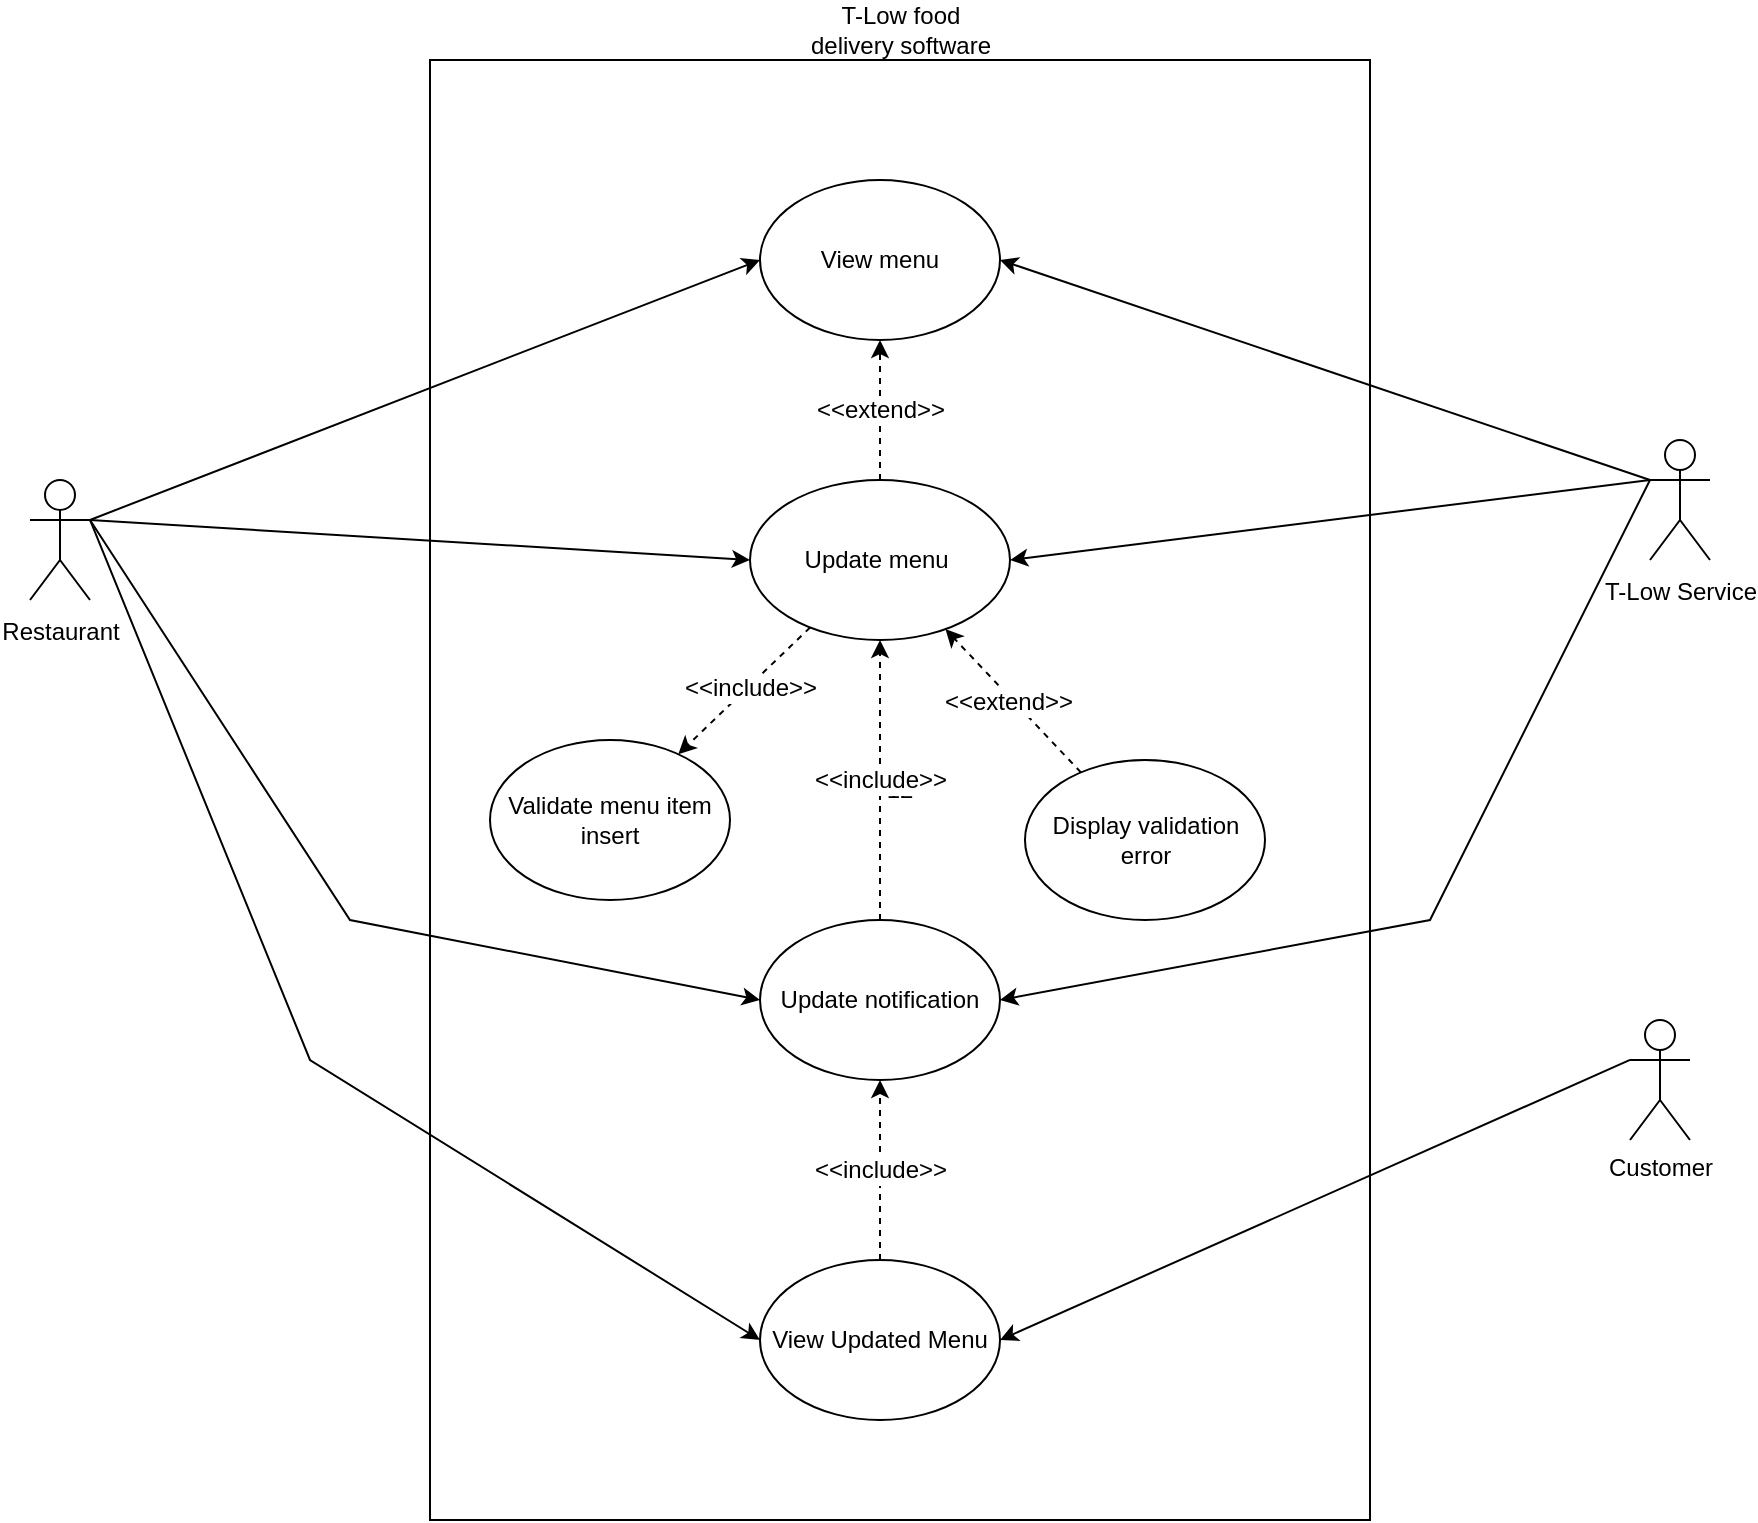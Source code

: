 <mxfile version="17.2.4" type="github">
  <diagram id="Fxfpp7fXGIrcWq5Qtdkc" name="Page-1">
    <mxGraphModel dx="946" dy="504" grid="1" gridSize="10" guides="1" tooltips="1" connect="1" arrows="1" fold="1" page="1" pageScale="1" pageWidth="850" pageHeight="1100" math="0" shadow="0">
      <root>
        <mxCell id="0" />
        <mxCell id="1" parent="0" />
        <mxCell id="_Z8c4-ehFcjaLU1eM7__-2" value="12" style="rounded=0;whiteSpace=wrap;html=1;fontSize=12;" vertex="1" parent="1">
          <mxGeometry x="320" y="50" width="470" height="730" as="geometry" />
        </mxCell>
        <mxCell id="_Z8c4-ehFcjaLU1eM7__-3" value="T-Low food&lt;br style=&quot;font-size: 12px;&quot;&gt;delivery software" style="text;html=1;strokeColor=none;fillColor=none;align=center;verticalAlign=middle;whiteSpace=wrap;rounded=0;fontSize=12;" vertex="1" parent="1">
          <mxGeometry x="507.5" y="20" width="95" height="30" as="geometry" />
        </mxCell>
        <mxCell id="_Z8c4-ehFcjaLU1eM7__-4" value="&lt;span lang=&quot;EN-US&quot; class=&quot;TextRun SCXW78511259 BCX0&quot; style=&quot;animation: 0s ease 0s 1 normal none running none; appearance: none; backface-visibility: visible; background: none 0% 0% / auto repeat scroll padding-box border-box rgba(0, 0, 0, 0); border-color: rgb(0, 0, 0); border-collapse: collapse; border-width: 0px; border-style: none; border-spacing: 0px; border-radius: 0px; box-shadow: none; box-sizing: content-box; caption-side: top; clear: none; clip: auto; content: normal; cursor: text; direction: ltr; display: inline; empty-cells: show; float: none; font-family: calibri, calibri_embeddedfont, calibri_msfontservice, sans-serif; font-size: 12px; height: auto; line-height: 18.346px; list-style: outside none disc; margin: 0px; max-height: none; max-width: none; min-height: 0px; min-width: 0px; opacity: 1; outline: rgb(0, 0, 0) none 0px; overflow: visible; overflow-wrap: break-word; padding: 0px; perspective: none; perspective-origin: 0px 0px; position: static; resize: none; speak: normal; table-layout: auto; text-align: left; text-overflow: clip; text-shadow: none; transform: none; transform-origin: 0px 0px; transform-style: flat; transition: all 0s ease 0s; unicode-bidi: normal; vertical-align: baseline; visibility: visible; width: auto; word-break: normal; z-index: auto; zoom: 1;&quot;&gt;&lt;span class=&quot;NormalTextRun SCXW78511259 BCX0&quot; style=&quot;font-size: 12px;&quot;&gt;Restaurant&lt;/span&gt;&lt;/span&gt;" style="shape=umlActor;verticalLabelPosition=bottom;verticalAlign=top;html=1;outlineConnect=0;fontSize=12;" vertex="1" parent="1">
          <mxGeometry x="120" y="260" width="30" height="60" as="geometry" />
        </mxCell>
        <mxCell id="_Z8c4-ehFcjaLU1eM7__-5" value="&lt;meta charset=&quot;utf-8&quot; style=&quot;font-size: 12px;&quot;&gt;&lt;span lang=&quot;EN-US&quot; class=&quot;TextRun BCX0 SCXW208734774&quot; style=&quot;animation: 0s ease 0s 1 normal none running none; appearance: none; backface-visibility: visible; background: none 0% 0% / auto repeat scroll padding-box border-box rgba(0, 0, 0, 0); border-color: rgb(0, 0, 0); border-collapse: collapse; border-width: 0px; border-style: none; border-spacing: 0px; border-radius: 0px; box-shadow: none; box-sizing: content-box; caption-side: top; clear: none; clip: auto; color: rgb(0, 0, 0); content: normal; cursor: text; direction: ltr; display: inline; empty-cells: show; float: none; font-family: calibri, calibri_embeddedfont, calibri_msfontservice, sans-serif; font-size: 12px; font-style: normal; font-weight: 400; height: auto; letter-spacing: normal; line-height: 18.346px; list-style: outside none disc; margin: 0px; max-height: none; max-width: none; min-height: 0px; min-width: 0px; opacity: 1; outline: rgb(0, 0, 0) none 0px; overflow: visible; overflow-wrap: break-word; padding: 0px; perspective: none; perspective-origin: 0px 0px; position: static; resize: none; speak: normal; table-layout: auto; text-align: left; text-decoration: none; text-indent: 0px; text-overflow: clip; text-shadow: none; text-transform: none; transform: none; transform-origin: 0px 0px; transform-style: flat; transition: all 0s ease 0s; unicode-bidi: normal; vertical-align: baseline; visibility: visible; width: auto; word-break: normal; word-spacing: 0px; z-index: auto; zoom: 1;&quot;&gt;&lt;span class=&quot;NormalTextRun BCX0 SCXW208734774&quot; style=&quot;font-size: 12px;&quot;&gt;T-Low Service&lt;/span&gt;&lt;/span&gt;" style="shape=umlActor;verticalLabelPosition=bottom;verticalAlign=top;html=1;outlineConnect=0;fontSize=12;" vertex="1" parent="1">
          <mxGeometry x="930" y="240" width="30" height="60" as="geometry" />
        </mxCell>
        <mxCell id="_Z8c4-ehFcjaLU1eM7__-6" value="&lt;font style=&quot;font-size: 12px;&quot;&gt;&lt;span lang=&quot;EN-US&quot; class=&quot;TextRun SCXW257819092 BCX0&quot; style=&quot;margin: 0px; padding: 0px; text-align: left; background-color: rgb(255, 255, 255); line-height: 18.346px; font-family: calibri, calibri_embeddedfont, calibri_msfontservice, sans-serif; font-size: 12px;&quot;&gt;&lt;span class=&quot;NormalTextRun SCXW257819092 BCX0&quot; style=&quot;margin: 0px; padding: 0px; font-size: 12px;&quot;&gt;Update menu&lt;/span&gt;&lt;/span&gt;&lt;span class=&quot;EOP SCXW257819092 BCX0&quot; style=&quot;margin: 0px; padding: 0px; text-align: left; background-color: rgb(255, 255, 255); line-height: 18.346px; font-family: calibri, calibri_embeddedfont, calibri_msfontservice, sans-serif; font-size: 12px;&quot;&gt;&amp;nbsp;&lt;/span&gt;&lt;/font&gt;" style="ellipse;whiteSpace=wrap;html=1;fontSize=12;" vertex="1" parent="1">
          <mxGeometry x="480" y="260" width="130" height="80" as="geometry" />
        </mxCell>
        <mxCell id="_Z8c4-ehFcjaLU1eM7__-9" value="" style="endArrow=classic;html=1;rounded=0;exitX=1;exitY=0.333;exitDx=0;exitDy=0;exitPerimeter=0;entryX=0;entryY=0.5;entryDx=0;entryDy=0;fontSize=12;" edge="1" parent="1" source="_Z8c4-ehFcjaLU1eM7__-4" target="_Z8c4-ehFcjaLU1eM7__-6">
          <mxGeometry width="50" height="50" relative="1" as="geometry">
            <mxPoint x="400" y="290" as="sourcePoint" />
            <mxPoint x="360" y="220" as="targetPoint" />
          </mxGeometry>
        </mxCell>
        <mxCell id="_Z8c4-ehFcjaLU1eM7__-11" value="" style="endArrow=classic;html=1;rounded=0;exitX=0;exitY=0.333;exitDx=0;exitDy=0;exitPerimeter=0;entryX=1;entryY=0.5;entryDx=0;entryDy=0;fontSize=12;" edge="1" parent="1" source="_Z8c4-ehFcjaLU1eM7__-5" target="_Z8c4-ehFcjaLU1eM7__-6">
          <mxGeometry width="50" height="50" relative="1" as="geometry">
            <mxPoint x="400" y="290" as="sourcePoint" />
            <mxPoint x="450" y="240" as="targetPoint" />
          </mxGeometry>
        </mxCell>
        <mxCell id="_Z8c4-ehFcjaLU1eM7__-12" value="View menu" style="ellipse;whiteSpace=wrap;html=1;fontSize=12;" vertex="1" parent="1">
          <mxGeometry x="485" y="110" width="120" height="80" as="geometry" />
        </mxCell>
        <mxCell id="_Z8c4-ehFcjaLU1eM7__-13" value="Update notification" style="ellipse;whiteSpace=wrap;html=1;fontSize=12;" vertex="1" parent="1">
          <mxGeometry x="485" y="480" width="120" height="80" as="geometry" />
        </mxCell>
        <mxCell id="_Z8c4-ehFcjaLU1eM7__-14" value="" style="endArrow=classic;html=1;rounded=0;entryX=0;entryY=0.5;entryDx=0;entryDy=0;exitX=1;exitY=0.333;exitDx=0;exitDy=0;exitPerimeter=0;fontSize=12;" edge="1" parent="1" source="_Z8c4-ehFcjaLU1eM7__-4" target="_Z8c4-ehFcjaLU1eM7__-12">
          <mxGeometry width="50" height="50" relative="1" as="geometry">
            <mxPoint x="130" y="270" as="sourcePoint" />
            <mxPoint x="450" y="250" as="targetPoint" />
          </mxGeometry>
        </mxCell>
        <mxCell id="_Z8c4-ehFcjaLU1eM7__-15" value="" style="endArrow=classic;html=1;rounded=0;entryX=1;entryY=0.5;entryDx=0;entryDy=0;exitX=0;exitY=0.333;exitDx=0;exitDy=0;exitPerimeter=0;fontSize=12;" edge="1" parent="1" source="_Z8c4-ehFcjaLU1eM7__-5" target="_Z8c4-ehFcjaLU1eM7__-12">
          <mxGeometry width="50" height="50" relative="1" as="geometry">
            <mxPoint x="730" y="230" as="sourcePoint" />
            <mxPoint x="450" y="250" as="targetPoint" />
          </mxGeometry>
        </mxCell>
        <mxCell id="_Z8c4-ehFcjaLU1eM7__-16" value="" style="endArrow=classic;html=1;rounded=0;entryX=1;entryY=0.5;entryDx=0;entryDy=0;exitX=0;exitY=0.333;exitDx=0;exitDy=0;exitPerimeter=0;fontSize=12;" edge="1" parent="1" source="_Z8c4-ehFcjaLU1eM7__-5" target="_Z8c4-ehFcjaLU1eM7__-13">
          <mxGeometry width="50" height="50" relative="1" as="geometry">
            <mxPoint x="700" y="170" as="sourcePoint" />
            <mxPoint x="450" y="290" as="targetPoint" />
            <Array as="points">
              <mxPoint x="820" y="480" />
            </Array>
          </mxGeometry>
        </mxCell>
        <mxCell id="_Z8c4-ehFcjaLU1eM7__-17" value="" style="endArrow=classic;html=1;rounded=0;entryX=0;entryY=0.5;entryDx=0;entryDy=0;exitX=1;exitY=0.333;exitDx=0;exitDy=0;exitPerimeter=0;fontSize=12;" edge="1" parent="1" source="_Z8c4-ehFcjaLU1eM7__-4" target="_Z8c4-ehFcjaLU1eM7__-13">
          <mxGeometry width="50" height="50" relative="1" as="geometry">
            <mxPoint x="260" y="190" as="sourcePoint" />
            <mxPoint x="450" y="290" as="targetPoint" />
            <Array as="points">
              <mxPoint x="280" y="480" />
            </Array>
          </mxGeometry>
        </mxCell>
        <mxCell id="_Z8c4-ehFcjaLU1eM7__-18" value="View Updated Menu" style="ellipse;whiteSpace=wrap;html=1;fontSize=12;" vertex="1" parent="1">
          <mxGeometry x="485" y="650" width="120" height="80" as="geometry" />
        </mxCell>
        <mxCell id="_Z8c4-ehFcjaLU1eM7__-19" value="" style="endArrow=classic;html=1;rounded=0;exitX=1;exitY=0.333;exitDx=0;exitDy=0;exitPerimeter=0;entryX=0;entryY=0.5;entryDx=0;entryDy=0;fontSize=12;" edge="1" parent="1" source="_Z8c4-ehFcjaLU1eM7__-4" target="_Z8c4-ehFcjaLU1eM7__-18">
          <mxGeometry width="50" height="50" relative="1" as="geometry">
            <mxPoint x="400" y="420" as="sourcePoint" />
            <mxPoint x="450" y="370" as="targetPoint" />
            <Array as="points">
              <mxPoint x="260" y="550" />
            </Array>
          </mxGeometry>
        </mxCell>
        <mxCell id="_Z8c4-ehFcjaLU1eM7__-22" value="Display validation error" style="ellipse;whiteSpace=wrap;html=1;fontSize=12;" vertex="1" parent="1">
          <mxGeometry x="617.5" y="400" width="120" height="80" as="geometry" />
        </mxCell>
        <mxCell id="_Z8c4-ehFcjaLU1eM7__-23" value="Validate menu item insert" style="ellipse;whiteSpace=wrap;html=1;fontSize=12;" vertex="1" parent="1">
          <mxGeometry x="350" y="390" width="120" height="80" as="geometry" />
        </mxCell>
        <mxCell id="_Z8c4-ehFcjaLU1eM7__-24" value="" style="html=1;labelBackgroundColor=#ffffff;startArrow=none;startFill=0;startSize=6;endArrow=classic;endFill=1;endSize=6;jettySize=auto;orthogonalLoop=1;strokeWidth=1;dashed=1;fontSize=12;rounded=0;" edge="1" parent="1" source="_Z8c4-ehFcjaLU1eM7__-6" target="_Z8c4-ehFcjaLU1eM7__-23">
          <mxGeometry width="60" height="60" relative="1" as="geometry">
            <mxPoint x="390" y="430" as="sourcePoint" />
            <mxPoint x="450" y="370" as="targetPoint" />
          </mxGeometry>
        </mxCell>
        <mxCell id="_Z8c4-ehFcjaLU1eM7__-25" value="&amp;lt;&amp;lt;include&amp;gt;&amp;gt;" style="edgeLabel;html=1;align=center;verticalAlign=middle;resizable=0;points=[];fontSize=12;" vertex="1" connectable="0" parent="_Z8c4-ehFcjaLU1eM7__-24">
          <mxGeometry x="-0.066" y="1" relative="1" as="geometry">
            <mxPoint as="offset" />
          </mxGeometry>
        </mxCell>
        <mxCell id="_Z8c4-ehFcjaLU1eM7__-26" value="" style="html=1;labelBackgroundColor=#ffffff;startArrow=none;startFill=0;startSize=6;endArrow=classic;endFill=1;endSize=6;jettySize=auto;orthogonalLoop=1;strokeWidth=1;dashed=1;fontSize=12;rounded=0;" edge="1" parent="1" source="_Z8c4-ehFcjaLU1eM7__-22" target="_Z8c4-ehFcjaLU1eM7__-6">
          <mxGeometry width="60" height="60" relative="1" as="geometry">
            <mxPoint x="450" y="420" as="sourcePoint" />
            <mxPoint x="510" y="360" as="targetPoint" />
          </mxGeometry>
        </mxCell>
        <mxCell id="_Z8c4-ehFcjaLU1eM7__-27" value="&amp;lt;&amp;lt;extend&amp;gt;&amp;gt;" style="edgeLabel;html=1;align=center;verticalAlign=middle;resizable=0;points=[];fontSize=12;" vertex="1" connectable="0" parent="_Z8c4-ehFcjaLU1eM7__-26">
          <mxGeometry x="0.037" y="2" relative="1" as="geometry">
            <mxPoint as="offset" />
          </mxGeometry>
        </mxCell>
        <mxCell id="_Z8c4-ehFcjaLU1eM7__-28" value="Customer" style="shape=umlActor;verticalLabelPosition=bottom;verticalAlign=top;html=1;outlineConnect=0;fontSize=12;" vertex="1" parent="1">
          <mxGeometry x="920" y="530" width="30" height="60" as="geometry" />
        </mxCell>
        <mxCell id="_Z8c4-ehFcjaLU1eM7__-29" value="" style="endArrow=classic;html=1;rounded=0;exitX=0;exitY=0.333;exitDx=0;exitDy=0;exitPerimeter=0;entryX=1;entryY=0.5;entryDx=0;entryDy=0;fontSize=12;" edge="1" parent="1" source="_Z8c4-ehFcjaLU1eM7__-28" target="_Z8c4-ehFcjaLU1eM7__-18">
          <mxGeometry width="50" height="50" relative="1" as="geometry">
            <mxPoint x="740" y="580" as="sourcePoint" />
            <mxPoint x="790" y="530" as="targetPoint" />
          </mxGeometry>
        </mxCell>
        <mxCell id="_Z8c4-ehFcjaLU1eM7__-30" value="&lt;font style=&quot;font-size: 12px;&quot;&gt;&amp;lt;&amp;lt;include&amp;gt;&amp;gt;&lt;/font&gt;" style="html=1;labelBackgroundColor=#ffffff;startArrow=none;startFill=0;startSize=6;endArrow=classic;endFill=1;endSize=6;jettySize=auto;orthogonalLoop=1;strokeWidth=1;dashed=1;fontSize=12;rounded=0;entryX=0.5;entryY=1;entryDx=0;entryDy=0;exitX=0.5;exitY=0;exitDx=0;exitDy=0;" edge="1" parent="1" source="_Z8c4-ehFcjaLU1eM7__-13" target="_Z8c4-ehFcjaLU1eM7__-6">
          <mxGeometry width="60" height="60" relative="1" as="geometry">
            <mxPoint x="430" y="480" as="sourcePoint" />
            <mxPoint x="490" y="420" as="targetPoint" />
          </mxGeometry>
        </mxCell>
        <mxCell id="_Z8c4-ehFcjaLU1eM7__-31" value="&lt;font style=&quot;font-size: 12px;&quot;&gt;&amp;lt;&amp;lt;include&amp;gt;&amp;gt;&lt;/font&gt;" style="html=1;labelBackgroundColor=#ffffff;startArrow=none;startFill=0;startSize=6;endArrow=classic;endFill=1;endSize=6;jettySize=auto;orthogonalLoop=1;strokeWidth=1;dashed=1;fontSize=12;rounded=0;" edge="1" parent="1" source="_Z8c4-ehFcjaLU1eM7__-18">
          <mxGeometry width="60" height="60" relative="1" as="geometry">
            <mxPoint x="545" y="650" as="sourcePoint" />
            <mxPoint x="545" y="560" as="targetPoint" />
          </mxGeometry>
        </mxCell>
        <mxCell id="_Z8c4-ehFcjaLU1eM7__-32" value="&lt;font style=&quot;font-size: 12px;&quot;&gt;&amp;lt;&amp;lt;extend&amp;gt;&amp;gt;&lt;/font&gt;" style="html=1;labelBackgroundColor=#ffffff;startArrow=none;startFill=0;startSize=6;endArrow=classic;endFill=1;endSize=6;jettySize=auto;orthogonalLoop=1;strokeWidth=1;dashed=1;fontSize=12;rounded=0;exitX=0.5;exitY=0;exitDx=0;exitDy=0;" edge="1" parent="1" source="_Z8c4-ehFcjaLU1eM7__-6" target="_Z8c4-ehFcjaLU1eM7__-12">
          <mxGeometry width="60" height="60" relative="1" as="geometry">
            <mxPoint x="544.5" y="260" as="sourcePoint" />
            <mxPoint x="545" y="190" as="targetPoint" />
          </mxGeometry>
        </mxCell>
      </root>
    </mxGraphModel>
  </diagram>
</mxfile>
